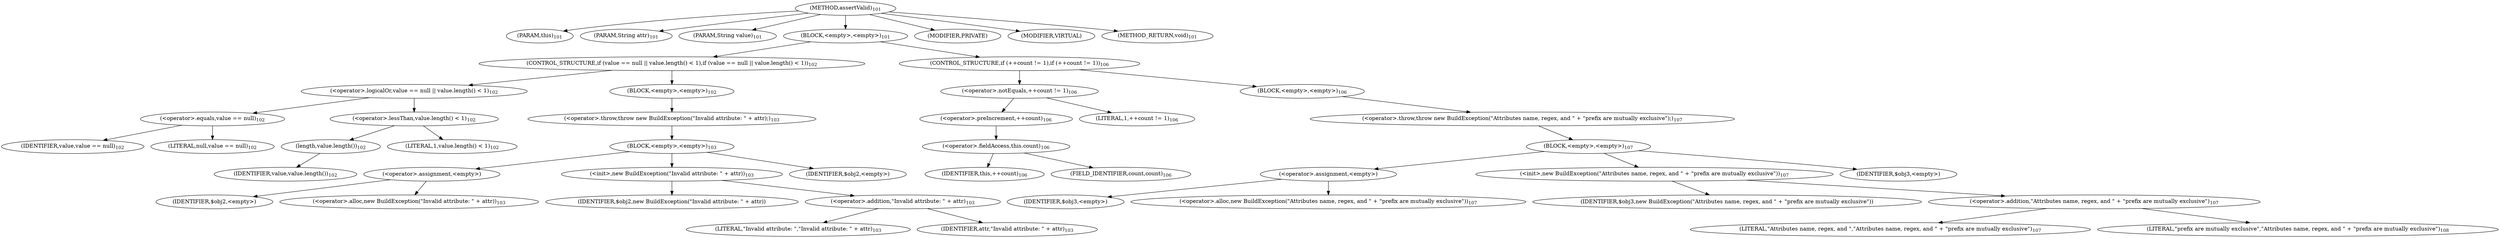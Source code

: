 digraph "assertValid" {  
"226" [label = <(METHOD,assertValid)<SUB>101</SUB>> ]
"227" [label = <(PARAM,this)<SUB>101</SUB>> ]
"228" [label = <(PARAM,String attr)<SUB>101</SUB>> ]
"229" [label = <(PARAM,String value)<SUB>101</SUB>> ]
"230" [label = <(BLOCK,&lt;empty&gt;,&lt;empty&gt;)<SUB>101</SUB>> ]
"231" [label = <(CONTROL_STRUCTURE,if (value == null || value.length() &lt; 1),if (value == null || value.length() &lt; 1))<SUB>102</SUB>> ]
"232" [label = <(&lt;operator&gt;.logicalOr,value == null || value.length() &lt; 1)<SUB>102</SUB>> ]
"233" [label = <(&lt;operator&gt;.equals,value == null)<SUB>102</SUB>> ]
"234" [label = <(IDENTIFIER,value,value == null)<SUB>102</SUB>> ]
"235" [label = <(LITERAL,null,value == null)<SUB>102</SUB>> ]
"236" [label = <(&lt;operator&gt;.lessThan,value.length() &lt; 1)<SUB>102</SUB>> ]
"237" [label = <(length,value.length())<SUB>102</SUB>> ]
"238" [label = <(IDENTIFIER,value,value.length())<SUB>102</SUB>> ]
"239" [label = <(LITERAL,1,value.length() &lt; 1)<SUB>102</SUB>> ]
"240" [label = <(BLOCK,&lt;empty&gt;,&lt;empty&gt;)<SUB>102</SUB>> ]
"241" [label = <(&lt;operator&gt;.throw,throw new BuildException(&quot;Invalid attribute: &quot; + attr);)<SUB>103</SUB>> ]
"242" [label = <(BLOCK,&lt;empty&gt;,&lt;empty&gt;)<SUB>103</SUB>> ]
"243" [label = <(&lt;operator&gt;.assignment,&lt;empty&gt;)> ]
"244" [label = <(IDENTIFIER,$obj2,&lt;empty&gt;)> ]
"245" [label = <(&lt;operator&gt;.alloc,new BuildException(&quot;Invalid attribute: &quot; + attr))<SUB>103</SUB>> ]
"246" [label = <(&lt;init&gt;,new BuildException(&quot;Invalid attribute: &quot; + attr))<SUB>103</SUB>> ]
"247" [label = <(IDENTIFIER,$obj2,new BuildException(&quot;Invalid attribute: &quot; + attr))> ]
"248" [label = <(&lt;operator&gt;.addition,&quot;Invalid attribute: &quot; + attr)<SUB>103</SUB>> ]
"249" [label = <(LITERAL,&quot;Invalid attribute: &quot;,&quot;Invalid attribute: &quot; + attr)<SUB>103</SUB>> ]
"250" [label = <(IDENTIFIER,attr,&quot;Invalid attribute: &quot; + attr)<SUB>103</SUB>> ]
"251" [label = <(IDENTIFIER,$obj2,&lt;empty&gt;)> ]
"252" [label = <(CONTROL_STRUCTURE,if (++count != 1),if (++count != 1))<SUB>106</SUB>> ]
"253" [label = <(&lt;operator&gt;.notEquals,++count != 1)<SUB>106</SUB>> ]
"254" [label = <(&lt;operator&gt;.preIncrement,++count)<SUB>106</SUB>> ]
"255" [label = <(&lt;operator&gt;.fieldAccess,this.count)<SUB>106</SUB>> ]
"256" [label = <(IDENTIFIER,this,++count)<SUB>106</SUB>> ]
"257" [label = <(FIELD_IDENTIFIER,count,count)<SUB>106</SUB>> ]
"258" [label = <(LITERAL,1,++count != 1)<SUB>106</SUB>> ]
"259" [label = <(BLOCK,&lt;empty&gt;,&lt;empty&gt;)<SUB>106</SUB>> ]
"260" [label = <(&lt;operator&gt;.throw,throw new BuildException(&quot;Attributes name, regex, and &quot; + &quot;prefix are mutually exclusive&quot;);)<SUB>107</SUB>> ]
"261" [label = <(BLOCK,&lt;empty&gt;,&lt;empty&gt;)<SUB>107</SUB>> ]
"262" [label = <(&lt;operator&gt;.assignment,&lt;empty&gt;)> ]
"263" [label = <(IDENTIFIER,$obj3,&lt;empty&gt;)> ]
"264" [label = <(&lt;operator&gt;.alloc,new BuildException(&quot;Attributes name, regex, and &quot; + &quot;prefix are mutually exclusive&quot;))<SUB>107</SUB>> ]
"265" [label = <(&lt;init&gt;,new BuildException(&quot;Attributes name, regex, and &quot; + &quot;prefix are mutually exclusive&quot;))<SUB>107</SUB>> ]
"266" [label = <(IDENTIFIER,$obj3,new BuildException(&quot;Attributes name, regex, and &quot; + &quot;prefix are mutually exclusive&quot;))> ]
"267" [label = <(&lt;operator&gt;.addition,&quot;Attributes name, regex, and &quot; + &quot;prefix are mutually exclusive&quot;)<SUB>107</SUB>> ]
"268" [label = <(LITERAL,&quot;Attributes name, regex, and &quot;,&quot;Attributes name, regex, and &quot; + &quot;prefix are mutually exclusive&quot;)<SUB>107</SUB>> ]
"269" [label = <(LITERAL,&quot;prefix are mutually exclusive&quot;,&quot;Attributes name, regex, and &quot; + &quot;prefix are mutually exclusive&quot;)<SUB>108</SUB>> ]
"270" [label = <(IDENTIFIER,$obj3,&lt;empty&gt;)> ]
"271" [label = <(MODIFIER,PRIVATE)> ]
"272" [label = <(MODIFIER,VIRTUAL)> ]
"273" [label = <(METHOD_RETURN,void)<SUB>101</SUB>> ]
  "226" -> "227" 
  "226" -> "228" 
  "226" -> "229" 
  "226" -> "230" 
  "226" -> "271" 
  "226" -> "272" 
  "226" -> "273" 
  "230" -> "231" 
  "230" -> "252" 
  "231" -> "232" 
  "231" -> "240" 
  "232" -> "233" 
  "232" -> "236" 
  "233" -> "234" 
  "233" -> "235" 
  "236" -> "237" 
  "236" -> "239" 
  "237" -> "238" 
  "240" -> "241" 
  "241" -> "242" 
  "242" -> "243" 
  "242" -> "246" 
  "242" -> "251" 
  "243" -> "244" 
  "243" -> "245" 
  "246" -> "247" 
  "246" -> "248" 
  "248" -> "249" 
  "248" -> "250" 
  "252" -> "253" 
  "252" -> "259" 
  "253" -> "254" 
  "253" -> "258" 
  "254" -> "255" 
  "255" -> "256" 
  "255" -> "257" 
  "259" -> "260" 
  "260" -> "261" 
  "261" -> "262" 
  "261" -> "265" 
  "261" -> "270" 
  "262" -> "263" 
  "262" -> "264" 
  "265" -> "266" 
  "265" -> "267" 
  "267" -> "268" 
  "267" -> "269" 
}
